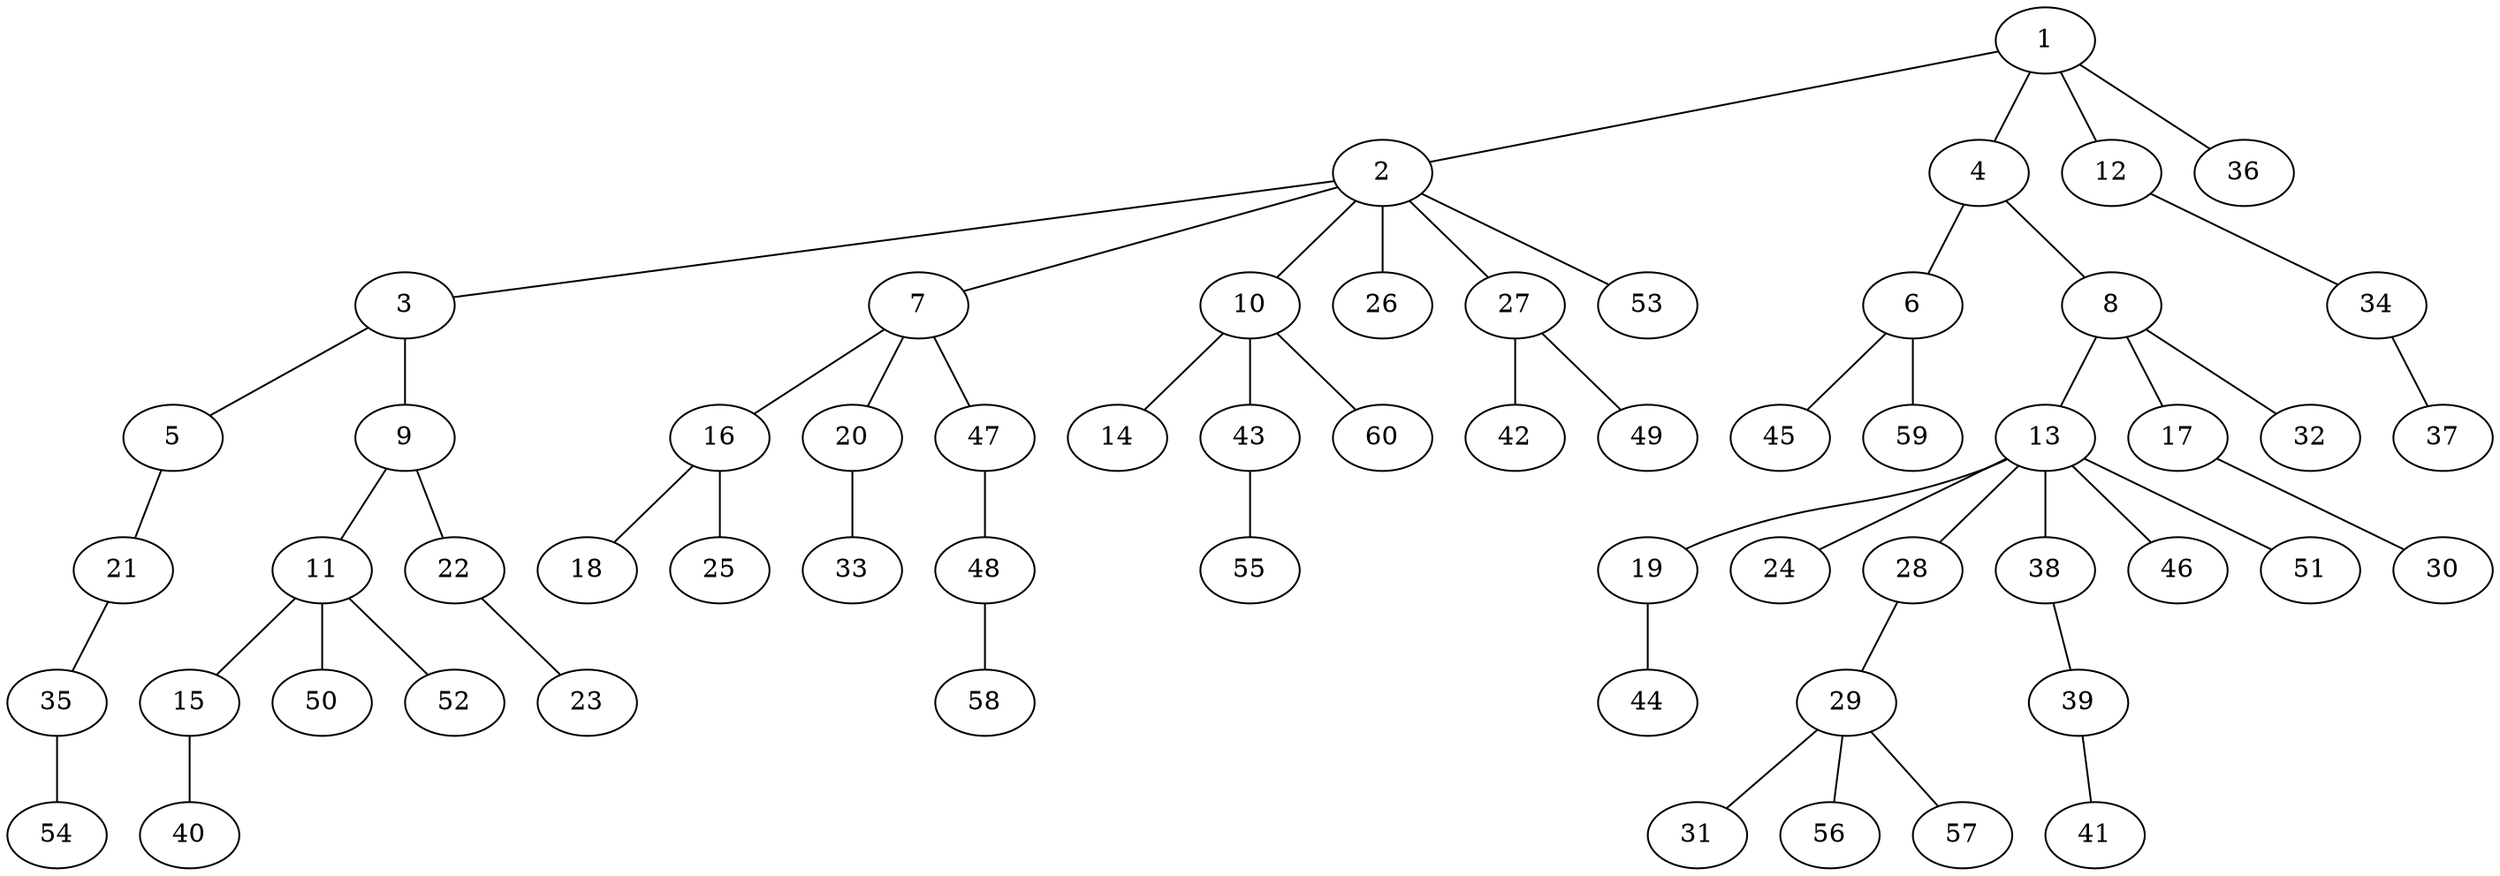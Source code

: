 graph graphname {1--2
1--4
1--12
1--36
2--3
2--7
2--10
2--26
2--27
2--53
3--5
3--9
4--6
4--8
5--21
6--45
6--59
7--16
7--20
7--47
8--13
8--17
8--32
9--11
9--22
10--14
10--43
10--60
11--15
11--50
11--52
12--34
13--19
13--24
13--28
13--38
13--46
13--51
15--40
16--18
16--25
17--30
19--44
20--33
21--35
22--23
27--42
27--49
28--29
29--31
29--56
29--57
34--37
35--54
38--39
39--41
43--55
47--48
48--58
}